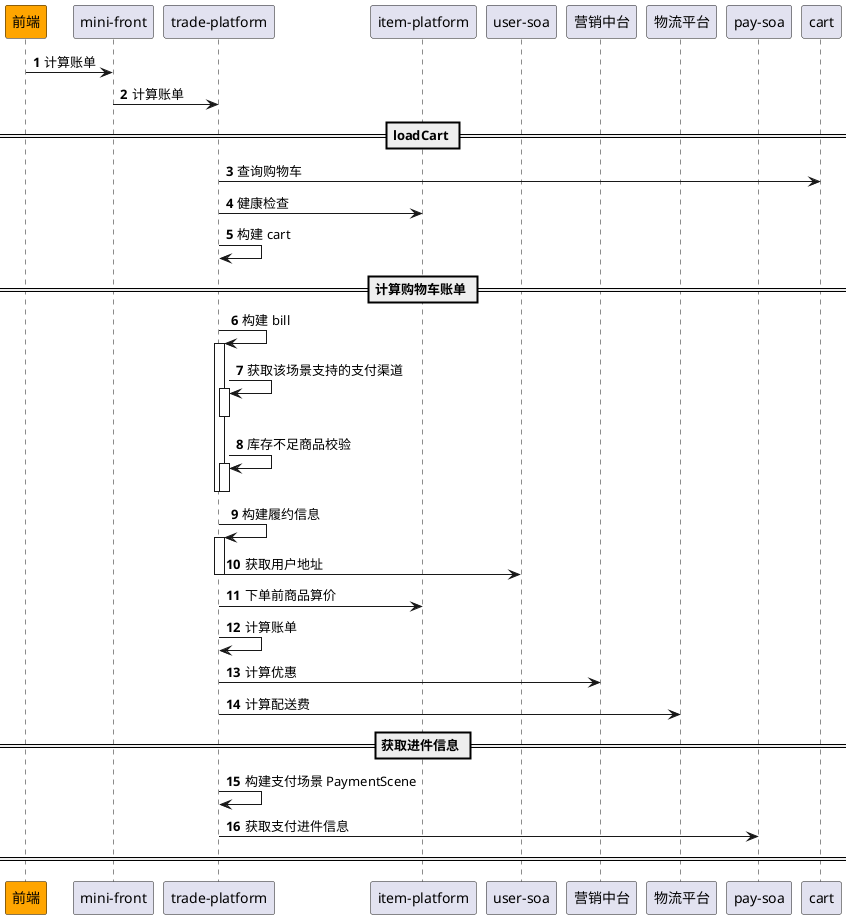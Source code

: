 @startuml
'https://plantuml.com/sequence-diagram

participant "前端" as f #orange
participant "mini-front" as mf
participant "trade-platform" as tp
participant "item-platform" as ip
participant "user-soa" as u
participant "营销中台" as pp
participant "物流平台" as  l
participant "pay-soa" as p

autonumber


f -> mf: 计算账单
mf -> tp: 计算账单

== loadCart ==
' userId、cartTime
tp -> cart: 查询购物车
tp -> ip: 健康检查
tp -> tp: 构建 cart

== 计算购物车账单 ==
tp -> tp: 构建 bill
activate tp
' 会员卡支付/第三方支付（微信/支付宝）
tp -> tp: 获取该场景支持的支付渠道
activate tp
deactivate tp
tp -> tp: 库存不足商品校验
activate tp
deactivate tp
deactivate tp

tp -> tp: 构建履约信息
activate tp
tp -> u: 获取用户地址
deactivate tp

tp -> ip: 下单前商品算价
' 原始总金额 = SUM(商品原价)
' 折后总金额 = SUM(商品折后价)
' 原始应收 = 原始总金额 + 配送费 + 税费 + ...
' 折后应收 = 折后总金额 + 配送费 + 税费 + 其他费用 ...
' 最终应收 = 折后应收 - SUM(各类优惠券、优惠活动、第三方优惠券等优惠手段)
' 已付金额 = SUM(pay.fee)
' 还需支付 = 最终应收 - 已付金额
tp -> tp: 计算账单
tp -> pp: 计算优惠
tp -> l: 计算配送费

== 获取进件信息 ==
tp -> tp: 构建支付场景 PaymentScene
tp -> p: 获取支付进件信息

====

@enduml